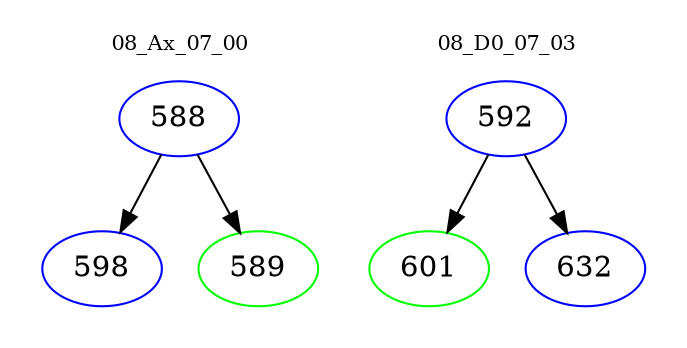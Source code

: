 digraph{
subgraph cluster_0 {
color = white
label = "08_Ax_07_00";
fontsize=10;
T0_588 [label="588", color="blue"]
T0_588 -> T0_598 [color="black"]
T0_598 [label="598", color="blue"]
T0_588 -> T0_589 [color="black"]
T0_589 [label="589", color="green"]
}
subgraph cluster_1 {
color = white
label = "08_D0_07_03";
fontsize=10;
T1_592 [label="592", color="blue"]
T1_592 -> T1_601 [color="black"]
T1_601 [label="601", color="green"]
T1_592 -> T1_632 [color="black"]
T1_632 [label="632", color="blue"]
}
}
